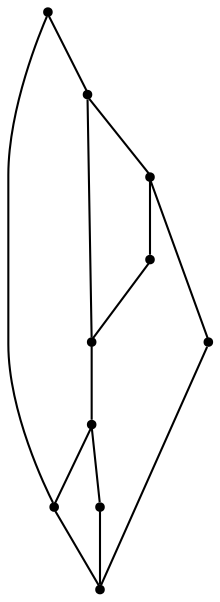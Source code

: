 graph {
  node [shape=point,comment="{\"directed\":false,\"doi\":\"10.1007/978-3-642-11805-0_9\",\"figure\":\"7 (1)\"}"]

  v0 [pos="1047.0703048706055,739.0233047069203"]
  v1 [pos="1029.0360734096794,960.2870032154431"]
  v2 [pos="973.4780706361282,798.8241461597789"]
  v3 [pos="953.5591056912444,960.2870032154431"]
  v4 [pos="925.4131754586863,868.7203117648037"]
  v5 [pos="916.4982106319693,826.5737581010299"]
  v6 [pos="894.2483376702596,738.9648550137607"]
  v7 [pos="857.9796767922335,905.2669523343174"]
  v8 [pos="794.1822540194489,739.0441023670544"]
  v9 [pos="785.100478771121,960.287003215443"]

  v0 -- v1 [id="-1",pos="1047.0703048706055,739.0233047069203 1058.2953244231467,760.0224540987882 1060.9848422383152,776.0701067421653 1064.43322260657,795.0810761469061 1070.312546344136,827.4844666498358 1062.0105505654979,857.0285922934793 1045.8110269590866,881.2541138666327 1037.9176347954328,893.0458147499778 1028.8525771739871,908.4930701099743 1026.0588406230127,919.3053093233975 1024.0198309610055,927.1956998929111 1024.0407001584074,935.8780551841043 1025.291579490484,944.6438555214622 1026.0463063794512,949.9166665788131 1027.2931136730106,955.1518256031384 1029.0360734096794,960.2870032154431"]
  v9 -- v3 [id="-2",pos="785.100478771121,960.287003215443 953.5591056912444,960.2870032154431 953.5591056912444,960.2870032154431 953.5591056912444,960.2870032154431"]
  v8 -- v6 [id="-3",pos="794.1822540194489,739.0441023670544 894.2483376702596,738.9648550137607 894.2483376702596,738.9648550137607 894.2483376702596,738.9648550137607"]
  v6 -- v0 [id="-4",pos="894.2483376702596,738.9648550137607 1047.0703048706055,739.0233047069203 1047.0703048706055,739.0233047069203 1047.0703048706055,739.0233047069203"]
  v9 -- v8 [id="-7",pos="785.100478771121,960.287003215443 781.606224343943,941.8428495511142 785.3089798683344,923.0234475846725 793.9028899081917,896.5471994157272 805.7366792190907,860.1005402582342 789.1493575694949,814.8506831359864 791.7137238258539,821.3990840148927 781.5228111799373,795.3978111544523 783.2491010089253,774.085997245095 794.1822540194489,739.0441023670544"]
  v8 -- v5 [id="-8",pos="794.1822540194489,739.0441023670544 805.5407123654387,763.0193524031206 824.041955743834,784.3146299466221 857.7836940321811,797.8029619667747 878.8785714437795,806.2433775052158 906.0779435978379,812.8459667830034 916.4982106319693,826.5737581010299"]
  v7 -- v5 [id="-9",pos="857.9796767922335,905.2669523343174 858.9846272668173,896.2470007740368 860.8318057392918,887.3064237698642 863.3753664238508,878.0862549799139 865.8313782802848,869.1622143415972 870.4139486268509,858.8417412081632 877.2857045018395,850.7806444618919 881.6931771921556,845.6078148165616 886.2465433874795,841.4564237698642 893.5394371210142,836.6379811651057 899.2854015971338,832.8282568775523 905.0521716450536,829.9478763510964 916.4982106319693,826.5737581010299"]
  v6 -- v7 [id="-10",pos="894.2483376702596,738.9648550137607 880.262937288506,753.6200820506702 864.9264949709869,780.6341437183727 859.1847297845884,795.8188524697044 844.0901920052461,835.766641887318 841.8343462921852,875.2977148853649 857.9796767922335,905.2669523343174"]
  v5 -- v4 [id="-11",pos="916.4982106319693,826.5737581010299 915.0346468193586,837.0297658330744 917.6198822731195,851.5558184120872 925.4131754586863,868.7203117648037"]
  v4 -- v3 [id="-12",pos="925.4131754586863,868.7203117648037 920.9223055107649,863.9227304215865 950.244164116438,897.6683650207519 952.6125635191452,944.8354229597612 952.8836085829623,950.2707992137563 953.1921291262604,955.4184427018599 953.5591056912444,960.2870032154431"]
  v4 -- v2 [id="-13",pos="925.4131754586863,868.7203117648037 936.8717168763626,862.4972956848145 942.6426225884015,857.1746211242676 948.3927863542423,850.146920041171 955.685680087777,841.2602770302512 960.2432455728219,833.5909649519488 964.6548539272574,824.0665270302512 968.1157685390738,816.5763165144488 970.9929182540538,808.0440605441007 973.4780706361282,798.8241461597789"]
  v2 -- v1 [id="-14",pos="973.4780706361282,798.8241461597789 985.4036080648732,809.603058235862 990.9702755950218,819.4190450078792 997.721079200922,830.9733854397861 1009.229678060842,850.6638722783869 1011.5021936815838,872.2883507052335 1007.7035543752271,892.5247920227051 1005.8521766130314,902.3784308277477 1004.1925664147665,914.9496305569736 1005.1724643086278,922.7982986034046 1005.8813171386719,928.521407623291 1008.0287448262059,934.2150055902655 1010.9392979821492,939.6335910727761 1015.2758281264194,947.694942224676 1021.3595172970794,954.801763458252 1029.0360734096794,960.2870032154431"]
  v3 -- v1 [id="-16",pos="953.5591056912444,960.2870032154431 1029.0360734096794,960.2870032154431 1029.0360734096794,960.2870032154431 1029.0360734096794,960.2870032154431"]
}
